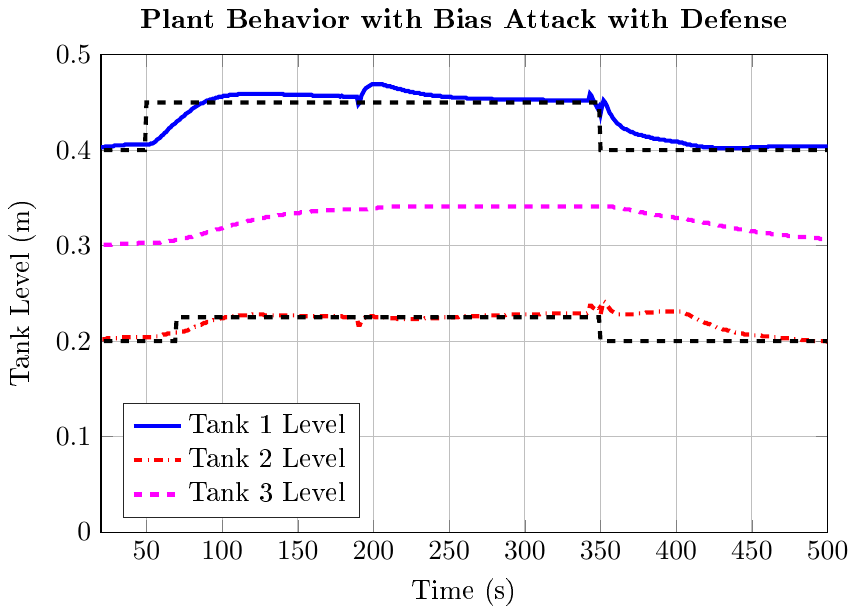 % This file was created by matlab2tikz.
%
\documentclass[tikz]{standalone}
\usepackage[T1]{fontenc}
\usepackage[utf8]{inputenc}
\usepackage{pgfplots}
\usepackage{grffile}
\pgfplotsset{compat=newest}
\usetikzlibrary{plotmarks}
\usepgfplotslibrary{patchplots}
\usepackage{amsmath}

\begin{document}
\definecolor{mycolor1}{rgb}{1.0,0.0,1.0}%
%
\begin{tikzpicture}

\begin{axis}[%
width=0.761\columnwidth,
height=0.5\columnwidth,
at={(0\columnwidth,0\columnwidth)},
scale only axis,
xmin=20,
xmax=500,
xlabel={Time (s)},
xmajorgrids,
ymin=0,
ymax=0.5,
ylabel={Tank Level (m)},
ymajorgrids,
axis background/.style={fill=white},
title style={font=\bfseries},
title={Plant Behavior with Bias Attack with Defense},
legend style={at={(0.03,0.03)},anchor=south west,legend cell align=left,align=left,draw=white!15!black}
]
\addplot [color=blue,solid,line width=1.5pt]
  table[row sep=crcr]{%
0	0.4\\
1	0.4\\
2	0.41\\
3	0.411\\
4	0.409\\
5	0.407\\
6	0.406\\
7	0.405\\
8	0.404\\
9	0.403\\
10	0.403\\
11	0.402\\
12	0.402\\
13	0.402\\
14	0.402\\
15	0.402\\
16	0.402\\
17	0.402\\
18	0.403\\
19	0.403\\
20	0.403\\
21	0.403\\
22	0.403\\
23	0.404\\
24	0.404\\
25	0.404\\
26	0.404\\
27	0.404\\
28	0.404\\
29	0.405\\
30	0.405\\
31	0.405\\
32	0.405\\
33	0.405\\
34	0.405\\
35	0.405\\
36	0.406\\
37	0.406\\
38	0.406\\
39	0.406\\
40	0.406\\
41	0.406\\
42	0.406\\
43	0.406\\
44	0.406\\
45	0.406\\
46	0.406\\
47	0.406\\
48	0.406\\
49	0.406\\
50	0.406\\
51	0.406\\
52	0.406\\
53	0.407\\
54	0.407\\
55	0.408\\
56	0.409\\
57	0.411\\
58	0.412\\
59	0.413\\
60	0.415\\
61	0.416\\
62	0.418\\
63	0.419\\
64	0.421\\
65	0.423\\
66	0.424\\
67	0.426\\
68	0.427\\
69	0.428\\
70	0.43\\
71	0.431\\
72	0.432\\
73	0.434\\
74	0.435\\
75	0.436\\
76	0.438\\
77	0.439\\
78	0.44\\
79	0.441\\
80	0.443\\
81	0.444\\
82	0.445\\
83	0.446\\
84	0.447\\
85	0.448\\
86	0.449\\
87	0.449\\
88	0.45\\
89	0.451\\
90	0.452\\
91	0.452\\
92	0.453\\
93	0.453\\
94	0.454\\
95	0.454\\
96	0.455\\
97	0.455\\
98	0.456\\
99	0.456\\
100	0.456\\
101	0.457\\
102	0.457\\
103	0.457\\
104	0.457\\
105	0.458\\
106	0.458\\
107	0.458\\
108	0.458\\
109	0.458\\
110	0.458\\
111	0.459\\
112	0.459\\
113	0.459\\
114	0.459\\
115	0.459\\
116	0.459\\
117	0.459\\
118	0.459\\
119	0.459\\
120	0.459\\
121	0.459\\
122	0.459\\
123	0.459\\
124	0.459\\
125	0.459\\
126	0.459\\
127	0.459\\
128	0.459\\
129	0.459\\
130	0.459\\
131	0.459\\
132	0.459\\
133	0.459\\
134	0.459\\
135	0.459\\
136	0.459\\
137	0.459\\
138	0.459\\
139	0.459\\
140	0.459\\
141	0.458\\
142	0.458\\
143	0.458\\
144	0.458\\
145	0.458\\
146	0.458\\
147	0.458\\
148	0.458\\
149	0.458\\
150	0.458\\
151	0.458\\
152	0.458\\
153	0.458\\
154	0.458\\
155	0.458\\
156	0.458\\
157	0.458\\
158	0.458\\
159	0.458\\
160	0.457\\
161	0.457\\
162	0.457\\
163	0.457\\
164	0.457\\
165	0.457\\
166	0.457\\
167	0.457\\
168	0.457\\
169	0.457\\
170	0.457\\
171	0.457\\
172	0.457\\
173	0.457\\
174	0.457\\
175	0.457\\
176	0.457\\
177	0.457\\
178	0.456\\
179	0.457\\
180	0.456\\
181	0.456\\
182	0.456\\
183	0.456\\
184	0.456\\
185	0.456\\
186	0.456\\
187	0.456\\
188	0.456\\
189	0.456\\
190	0.448\\
191	0.45\\
192	0.457\\
193	0.46\\
194	0.463\\
195	0.465\\
196	0.466\\
197	0.467\\
198	0.468\\
199	0.469\\
200	0.469\\
201	0.469\\
202	0.469\\
203	0.469\\
204	0.469\\
205	0.469\\
206	0.469\\
207	0.468\\
208	0.468\\
209	0.467\\
210	0.467\\
211	0.467\\
212	0.466\\
213	0.466\\
214	0.465\\
215	0.465\\
216	0.464\\
217	0.464\\
218	0.464\\
219	0.463\\
220	0.463\\
221	0.462\\
222	0.462\\
223	0.462\\
224	0.461\\
225	0.461\\
226	0.461\\
227	0.46\\
228	0.46\\
229	0.46\\
230	0.46\\
231	0.459\\
232	0.459\\
233	0.459\\
234	0.458\\
235	0.458\\
236	0.458\\
237	0.458\\
238	0.458\\
239	0.457\\
240	0.457\\
241	0.457\\
242	0.457\\
243	0.457\\
244	0.457\\
245	0.456\\
246	0.456\\
247	0.456\\
248	0.456\\
249	0.456\\
250	0.456\\
251	0.456\\
252	0.455\\
253	0.455\\
254	0.455\\
255	0.455\\
256	0.455\\
257	0.455\\
258	0.455\\
259	0.455\\
260	0.455\\
261	0.455\\
262	0.454\\
263	0.454\\
264	0.454\\
265	0.454\\
266	0.454\\
267	0.454\\
268	0.454\\
269	0.454\\
270	0.454\\
271	0.454\\
272	0.454\\
273	0.454\\
274	0.454\\
275	0.454\\
276	0.454\\
277	0.454\\
278	0.454\\
279	0.453\\
280	0.453\\
281	0.453\\
282	0.453\\
283	0.453\\
284	0.453\\
285	0.453\\
286	0.453\\
287	0.453\\
288	0.453\\
289	0.453\\
290	0.453\\
291	0.453\\
292	0.453\\
293	0.453\\
294	0.453\\
295	0.453\\
296	0.453\\
297	0.453\\
298	0.453\\
299	0.453\\
300	0.453\\
301	0.453\\
302	0.453\\
303	0.453\\
304	0.453\\
305	0.453\\
306	0.453\\
307	0.453\\
308	0.453\\
309	0.453\\
310	0.453\\
311	0.453\\
312	0.453\\
313	0.452\\
314	0.452\\
315	0.452\\
316	0.452\\
317	0.452\\
318	0.452\\
319	0.452\\
320	0.452\\
321	0.452\\
322	0.452\\
323	0.452\\
324	0.452\\
325	0.452\\
326	0.452\\
327	0.452\\
328	0.452\\
329	0.452\\
330	0.452\\
331	0.452\\
332	0.452\\
333	0.452\\
334	0.452\\
335	0.452\\
336	0.452\\
337	0.452\\
338	0.452\\
339	0.452\\
340	0.452\\
341	0.452\\
342	0.452\\
343	0.459\\
344	0.457\\
345	0.453\\
346	0.45\\
347	0.447\\
348	0.444\\
349	0.446\\
350	0.438\\
351	0.446\\
352	0.452\\
353	0.45\\
354	0.447\\
355	0.443\\
356	0.439\\
357	0.437\\
358	0.434\\
359	0.432\\
360	0.43\\
361	0.428\\
362	0.427\\
363	0.426\\
364	0.424\\
365	0.423\\
366	0.422\\
367	0.422\\
368	0.421\\
369	0.42\\
370	0.419\\
371	0.419\\
372	0.418\\
373	0.417\\
374	0.417\\
375	0.416\\
376	0.416\\
377	0.416\\
378	0.415\\
379	0.415\\
380	0.414\\
381	0.414\\
382	0.414\\
383	0.413\\
384	0.413\\
385	0.412\\
386	0.412\\
387	0.412\\
388	0.412\\
389	0.411\\
390	0.411\\
391	0.411\\
392	0.411\\
393	0.41\\
394	0.41\\
395	0.41\\
396	0.41\\
397	0.409\\
398	0.409\\
399	0.409\\
400	0.409\\
401	0.409\\
402	0.408\\
403	0.408\\
404	0.408\\
405	0.407\\
406	0.407\\
407	0.406\\
408	0.406\\
409	0.406\\
410	0.405\\
411	0.405\\
412	0.405\\
413	0.405\\
414	0.404\\
415	0.404\\
416	0.404\\
417	0.404\\
418	0.403\\
419	0.403\\
420	0.403\\
421	0.403\\
422	0.403\\
423	0.403\\
424	0.403\\
425	0.402\\
426	0.402\\
427	0.402\\
428	0.402\\
429	0.402\\
430	0.402\\
431	0.402\\
432	0.402\\
433	0.402\\
434	0.402\\
435	0.402\\
436	0.402\\
437	0.402\\
438	0.402\\
439	0.402\\
440	0.402\\
441	0.402\\
442	0.402\\
443	0.402\\
444	0.402\\
445	0.402\\
446	0.402\\
447	0.402\\
448	0.402\\
449	0.403\\
450	0.403\\
451	0.403\\
452	0.403\\
453	0.403\\
454	0.403\\
455	0.403\\
456	0.403\\
457	0.403\\
458	0.403\\
459	0.403\\
460	0.403\\
461	0.404\\
462	0.404\\
463	0.404\\
464	0.404\\
465	0.404\\
466	0.404\\
467	0.404\\
468	0.404\\
469	0.404\\
470	0.404\\
471	0.404\\
472	0.404\\
473	0.404\\
474	0.404\\
475	0.404\\
476	0.404\\
477	0.404\\
478	0.404\\
479	0.404\\
480	0.404\\
481	0.404\\
482	0.404\\
483	0.404\\
484	0.404\\
485	0.404\\
486	0.404\\
487	0.404\\
488	0.404\\
489	0.404\\
490	0.404\\
491	0.404\\
492	0.404\\
493	0.404\\
494	0.404\\
495	0.404\\
496	0.404\\
497	0.404\\
498	0.404\\
499	0.404\\
500	0.404\\
};
\addlegendentry{Tank 1 Level};

\addplot [color=red,dashdotted,line width=1.5pt]
  table[row sep=crcr]{%
0	0.2\\
1	0.2\\
2	0.208\\
3	0.209\\
4	0.207\\
5	0.206\\
6	0.205\\
7	0.204\\
8	0.203\\
9	0.202\\
10	0.202\\
11	0.202\\
12	0.202\\
13	0.201\\
14	0.201\\
15	0.201\\
16	0.202\\
17	0.202\\
18	0.202\\
19	0.202\\
20	0.202\\
21	0.202\\
22	0.202\\
23	0.202\\
24	0.203\\
25	0.203\\
26	0.203\\
27	0.203\\
28	0.203\\
29	0.203\\
30	0.203\\
31	0.203\\
32	0.203\\
33	0.204\\
34	0.204\\
35	0.204\\
36	0.204\\
37	0.204\\
38	0.204\\
39	0.204\\
40	0.204\\
41	0.204\\
42	0.204\\
43	0.204\\
44	0.204\\
45	0.204\\
46	0.204\\
47	0.204\\
48	0.204\\
49	0.204\\
50	0.204\\
51	0.204\\
52	0.204\\
53	0.204\\
54	0.204\\
55	0.204\\
56	0.205\\
57	0.205\\
58	0.205\\
59	0.206\\
60	0.206\\
61	0.207\\
62	0.207\\
63	0.207\\
64	0.208\\
65	0.208\\
66	0.208\\
67	0.209\\
68	0.209\\
69	0.209\\
70	0.209\\
71	0.209\\
72	0.209\\
73	0.21\\
74	0.21\\
75	0.21\\
76	0.211\\
77	0.211\\
78	0.212\\
79	0.213\\
80	0.213\\
81	0.214\\
82	0.215\\
83	0.215\\
84	0.216\\
85	0.217\\
86	0.217\\
87	0.218\\
88	0.219\\
89	0.219\\
90	0.22\\
91	0.22\\
92	0.221\\
93	0.221\\
94	0.222\\
95	0.222\\
96	0.223\\
97	0.223\\
98	0.223\\
99	0.224\\
100	0.224\\
101	0.224\\
102	0.225\\
103	0.225\\
104	0.225\\
105	0.225\\
106	0.226\\
107	0.226\\
108	0.226\\
109	0.226\\
110	0.226\\
111	0.227\\
112	0.227\\
113	0.227\\
114	0.227\\
115	0.227\\
116	0.227\\
117	0.227\\
118	0.227\\
119	0.227\\
120	0.228\\
121	0.228\\
122	0.228\\
123	0.228\\
124	0.228\\
125	0.228\\
126	0.228\\
127	0.228\\
128	0.227\\
129	0.227\\
130	0.227\\
131	0.227\\
132	0.227\\
133	0.227\\
134	0.227\\
135	0.227\\
136	0.227\\
137	0.227\\
138	0.227\\
139	0.227\\
140	0.227\\
141	0.227\\
142	0.227\\
143	0.227\\
144	0.227\\
145	0.227\\
146	0.227\\
147	0.227\\
148	0.227\\
149	0.227\\
150	0.226\\
151	0.226\\
152	0.226\\
153	0.226\\
154	0.226\\
155	0.226\\
156	0.226\\
157	0.226\\
158	0.226\\
159	0.226\\
160	0.226\\
161	0.226\\
162	0.226\\
163	0.226\\
164	0.226\\
165	0.226\\
166	0.226\\
167	0.226\\
168	0.226\\
169	0.226\\
170	0.226\\
171	0.226\\
172	0.226\\
173	0.226\\
174	0.226\\
175	0.226\\
176	0.226\\
177	0.226\\
178	0.226\\
179	0.226\\
180	0.225\\
181	0.225\\
182	0.225\\
183	0.225\\
184	0.225\\
185	0.225\\
186	0.225\\
187	0.225\\
188	0.225\\
189	0.225\\
190	0.217\\
191	0.217\\
192	0.221\\
193	0.223\\
194	0.224\\
195	0.225\\
196	0.225\\
197	0.225\\
198	0.226\\
199	0.226\\
200	0.226\\
201	0.225\\
202	0.225\\
203	0.225\\
204	0.225\\
205	0.225\\
206	0.225\\
207	0.225\\
208	0.224\\
209	0.224\\
210	0.224\\
211	0.224\\
212	0.224\\
213	0.224\\
214	0.224\\
215	0.224\\
216	0.223\\
217	0.223\\
218	0.223\\
219	0.223\\
220	0.223\\
221	0.223\\
222	0.223\\
223	0.223\\
224	0.223\\
225	0.223\\
226	0.223\\
227	0.223\\
228	0.223\\
229	0.223\\
230	0.223\\
231	0.223\\
232	0.223\\
233	0.223\\
234	0.224\\
235	0.224\\
236	0.224\\
237	0.224\\
238	0.224\\
239	0.224\\
240	0.224\\
241	0.224\\
242	0.224\\
243	0.224\\
244	0.224\\
245	0.225\\
246	0.225\\
247	0.225\\
248	0.225\\
249	0.225\\
250	0.225\\
251	0.225\\
252	0.225\\
253	0.225\\
254	0.225\\
255	0.225\\
256	0.225\\
257	0.226\\
258	0.226\\
259	0.226\\
260	0.226\\
261	0.226\\
262	0.226\\
263	0.226\\
264	0.226\\
265	0.226\\
266	0.226\\
267	0.226\\
268	0.226\\
269	0.226\\
270	0.226\\
271	0.227\\
272	0.227\\
273	0.227\\
274	0.227\\
275	0.227\\
276	0.227\\
277	0.227\\
278	0.227\\
279	0.227\\
280	0.227\\
281	0.227\\
282	0.227\\
283	0.227\\
284	0.227\\
285	0.227\\
286	0.227\\
287	0.227\\
288	0.228\\
289	0.228\\
290	0.228\\
291	0.228\\
292	0.228\\
293	0.228\\
294	0.228\\
295	0.228\\
296	0.228\\
297	0.228\\
298	0.228\\
299	0.228\\
300	0.228\\
301	0.228\\
302	0.228\\
303	0.228\\
304	0.228\\
305	0.228\\
306	0.228\\
307	0.228\\
308	0.228\\
309	0.228\\
310	0.228\\
311	0.229\\
312	0.229\\
313	0.229\\
314	0.229\\
315	0.229\\
316	0.229\\
317	0.229\\
318	0.229\\
319	0.229\\
320	0.229\\
321	0.229\\
322	0.229\\
323	0.229\\
324	0.229\\
325	0.229\\
326	0.229\\
327	0.229\\
328	0.229\\
329	0.229\\
330	0.229\\
331	0.229\\
332	0.229\\
333	0.229\\
334	0.229\\
335	0.229\\
336	0.229\\
337	0.229\\
338	0.229\\
339	0.229\\
340	0.229\\
341	0.229\\
342	0.23\\
343	0.237\\
344	0.237\\
345	0.235\\
346	0.234\\
347	0.233\\
348	0.232\\
349	0.234\\
350	0.228\\
351	0.235\\
352	0.242\\
353	0.241\\
354	0.238\\
355	0.236\\
356	0.234\\
357	0.232\\
358	0.231\\
359	0.23\\
360	0.229\\
361	0.229\\
362	0.228\\
363	0.228\\
364	0.228\\
365	0.228\\
366	0.228\\
367	0.228\\
368	0.228\\
369	0.228\\
370	0.228\\
371	0.228\\
372	0.228\\
373	0.228\\
374	0.229\\
375	0.229\\
376	0.229\\
377	0.229\\
378	0.229\\
379	0.229\\
380	0.23\\
381	0.23\\
382	0.23\\
383	0.23\\
384	0.23\\
385	0.23\\
386	0.23\\
387	0.23\\
388	0.231\\
389	0.231\\
390	0.231\\
391	0.231\\
392	0.231\\
393	0.231\\
394	0.231\\
395	0.231\\
396	0.231\\
397	0.231\\
398	0.231\\
399	0.231\\
400	0.231\\
401	0.231\\
402	0.231\\
403	0.231\\
404	0.23\\
405	0.23\\
406	0.229\\
407	0.228\\
408	0.228\\
409	0.227\\
410	0.226\\
411	0.225\\
412	0.225\\
413	0.224\\
414	0.223\\
415	0.222\\
416	0.222\\
417	0.221\\
418	0.22\\
419	0.219\\
420	0.219\\
421	0.218\\
422	0.218\\
423	0.217\\
424	0.216\\
425	0.216\\
426	0.215\\
427	0.214\\
428	0.214\\
429	0.213\\
430	0.213\\
431	0.212\\
432	0.212\\
433	0.212\\
434	0.211\\
435	0.211\\
436	0.21\\
437	0.21\\
438	0.21\\
439	0.209\\
440	0.209\\
441	0.209\\
442	0.208\\
443	0.208\\
444	0.208\\
445	0.207\\
446	0.207\\
447	0.207\\
448	0.207\\
449	0.207\\
450	0.207\\
451	0.206\\
452	0.206\\
453	0.206\\
454	0.206\\
455	0.206\\
456	0.206\\
457	0.205\\
458	0.205\\
459	0.205\\
460	0.205\\
461	0.205\\
462	0.205\\
463	0.204\\
464	0.204\\
465	0.204\\
466	0.204\\
467	0.204\\
468	0.204\\
469	0.203\\
470	0.203\\
471	0.203\\
472	0.203\\
473	0.203\\
474	0.203\\
475	0.203\\
476	0.202\\
477	0.202\\
478	0.202\\
479	0.202\\
480	0.202\\
481	0.202\\
482	0.202\\
483	0.201\\
484	0.201\\
485	0.201\\
486	0.201\\
487	0.201\\
488	0.201\\
489	0.201\\
490	0.201\\
491	0.2\\
492	0.2\\
493	0.2\\
494	0.2\\
495	0.2\\
496	0.2\\
497	0.2\\
498	0.2\\
499	0.2\\
500	0.199\\
};
\addlegendentry{Tank 2 Level};

\addplot [color=mycolor1,dashed,line width=1.5pt]
  table[row sep=crcr]{%
0	0.3\\
1	0.3\\
2	0.3\\
3	0.3\\
4	0.301\\
5	0.301\\
6	0.301\\
7	0.301\\
8	0.301\\
9	0.301\\
10	0.301\\
11	0.301\\
12	0.301\\
13	0.301\\
14	0.301\\
15	0.301\\
16	0.301\\
17	0.301\\
18	0.301\\
19	0.301\\
20	0.301\\
21	0.301\\
22	0.301\\
23	0.301\\
24	0.301\\
25	0.301\\
26	0.301\\
27	0.301\\
28	0.302\\
29	0.302\\
30	0.302\\
31	0.302\\
32	0.302\\
33	0.302\\
34	0.302\\
35	0.302\\
36	0.302\\
37	0.302\\
38	0.302\\
39	0.302\\
40	0.302\\
41	0.302\\
42	0.302\\
43	0.302\\
44	0.302\\
45	0.303\\
46	0.303\\
47	0.303\\
48	0.303\\
49	0.303\\
50	0.303\\
51	0.303\\
52	0.303\\
53	0.303\\
54	0.303\\
55	0.303\\
56	0.303\\
57	0.303\\
58	0.303\\
59	0.303\\
60	0.304\\
61	0.304\\
62	0.304\\
63	0.304\\
64	0.304\\
65	0.305\\
66	0.305\\
67	0.305\\
68	0.305\\
69	0.306\\
70	0.306\\
71	0.306\\
72	0.307\\
73	0.307\\
74	0.307\\
75	0.308\\
76	0.308\\
77	0.308\\
78	0.309\\
79	0.309\\
80	0.309\\
81	0.31\\
82	0.31\\
83	0.311\\
84	0.311\\
85	0.311\\
86	0.312\\
87	0.312\\
88	0.313\\
89	0.313\\
90	0.314\\
91	0.314\\
92	0.315\\
93	0.315\\
94	0.316\\
95	0.316\\
96	0.317\\
97	0.317\\
98	0.317\\
99	0.318\\
100	0.318\\
101	0.319\\
102	0.319\\
103	0.32\\
104	0.32\\
105	0.321\\
106	0.321\\
107	0.322\\
108	0.322\\
109	0.322\\
110	0.323\\
111	0.323\\
112	0.324\\
113	0.324\\
114	0.324\\
115	0.325\\
116	0.325\\
117	0.326\\
118	0.326\\
119	0.326\\
120	0.327\\
121	0.327\\
122	0.327\\
123	0.328\\
124	0.328\\
125	0.328\\
126	0.329\\
127	0.329\\
128	0.329\\
129	0.33\\
130	0.33\\
131	0.33\\
132	0.33\\
133	0.331\\
134	0.331\\
135	0.331\\
136	0.331\\
137	0.332\\
138	0.332\\
139	0.332\\
140	0.332\\
141	0.333\\
142	0.333\\
143	0.333\\
144	0.333\\
145	0.333\\
146	0.334\\
147	0.334\\
148	0.334\\
149	0.334\\
150	0.334\\
151	0.334\\
152	0.335\\
153	0.335\\
154	0.335\\
155	0.335\\
156	0.335\\
157	0.335\\
158	0.335\\
159	0.336\\
160	0.336\\
161	0.336\\
162	0.336\\
163	0.336\\
164	0.336\\
165	0.336\\
166	0.336\\
167	0.337\\
168	0.337\\
169	0.337\\
170	0.337\\
171	0.337\\
172	0.337\\
173	0.337\\
174	0.337\\
175	0.337\\
176	0.337\\
177	0.337\\
178	0.338\\
179	0.338\\
180	0.338\\
181	0.338\\
182	0.338\\
183	0.338\\
184	0.338\\
185	0.338\\
186	0.338\\
187	0.338\\
188	0.338\\
189	0.338\\
190	0.338\\
191	0.338\\
192	0.338\\
193	0.338\\
194	0.338\\
195	0.338\\
196	0.338\\
197	0.339\\
198	0.339\\
199	0.339\\
200	0.339\\
201	0.339\\
202	0.339\\
203	0.34\\
204	0.34\\
205	0.34\\
206	0.34\\
207	0.34\\
208	0.34\\
209	0.34\\
210	0.341\\
211	0.341\\
212	0.341\\
213	0.341\\
214	0.341\\
215	0.341\\
216	0.341\\
217	0.341\\
218	0.341\\
219	0.341\\
220	0.341\\
221	0.341\\
222	0.341\\
223	0.341\\
224	0.341\\
225	0.341\\
226	0.341\\
227	0.341\\
228	0.341\\
229	0.341\\
230	0.341\\
231	0.341\\
232	0.341\\
233	0.341\\
234	0.341\\
235	0.341\\
236	0.341\\
237	0.341\\
238	0.341\\
239	0.341\\
240	0.341\\
241	0.341\\
242	0.341\\
243	0.341\\
244	0.341\\
245	0.341\\
246	0.341\\
247	0.341\\
248	0.341\\
249	0.341\\
250	0.341\\
251	0.341\\
252	0.341\\
253	0.341\\
254	0.341\\
255	0.341\\
256	0.341\\
257	0.341\\
258	0.341\\
259	0.341\\
260	0.341\\
261	0.341\\
262	0.341\\
263	0.341\\
264	0.341\\
265	0.341\\
266	0.341\\
267	0.341\\
268	0.341\\
269	0.341\\
270	0.341\\
271	0.341\\
272	0.341\\
273	0.341\\
274	0.341\\
275	0.341\\
276	0.341\\
277	0.341\\
278	0.341\\
279	0.341\\
280	0.341\\
281	0.341\\
282	0.341\\
283	0.341\\
284	0.341\\
285	0.341\\
286	0.341\\
287	0.341\\
288	0.341\\
289	0.341\\
290	0.341\\
291	0.341\\
292	0.341\\
293	0.341\\
294	0.341\\
295	0.341\\
296	0.341\\
297	0.341\\
298	0.341\\
299	0.341\\
300	0.341\\
301	0.341\\
302	0.341\\
303	0.341\\
304	0.341\\
305	0.341\\
306	0.341\\
307	0.341\\
308	0.341\\
309	0.341\\
310	0.341\\
311	0.341\\
312	0.341\\
313	0.341\\
314	0.341\\
315	0.341\\
316	0.341\\
317	0.341\\
318	0.341\\
319	0.341\\
320	0.341\\
321	0.341\\
322	0.341\\
323	0.341\\
324	0.341\\
325	0.341\\
326	0.341\\
327	0.341\\
328	0.341\\
329	0.341\\
330	0.341\\
331	0.341\\
332	0.341\\
333	0.341\\
334	0.341\\
335	0.341\\
336	0.341\\
337	0.341\\
338	0.341\\
339	0.341\\
340	0.341\\
341	0.341\\
342	0.341\\
343	0.341\\
344	0.341\\
345	0.341\\
346	0.341\\
347	0.341\\
348	0.341\\
349	0.341\\
350	0.341\\
351	0.341\\
352	0.341\\
353	0.341\\
354	0.341\\
355	0.341\\
356	0.341\\
357	0.341\\
358	0.341\\
359	0.34\\
360	0.34\\
361	0.34\\
362	0.34\\
363	0.339\\
364	0.339\\
365	0.339\\
366	0.338\\
367	0.338\\
368	0.338\\
369	0.338\\
370	0.337\\
371	0.337\\
372	0.337\\
373	0.336\\
374	0.336\\
375	0.336\\
376	0.335\\
377	0.335\\
378	0.335\\
379	0.334\\
380	0.334\\
381	0.334\\
382	0.334\\
383	0.333\\
384	0.333\\
385	0.333\\
386	0.332\\
387	0.332\\
388	0.332\\
389	0.332\\
390	0.331\\
391	0.331\\
392	0.331\\
393	0.331\\
394	0.33\\
395	0.33\\
396	0.33\\
397	0.33\\
398	0.33\\
399	0.329\\
400	0.329\\
401	0.329\\
402	0.329\\
403	0.328\\
404	0.328\\
405	0.328\\
406	0.328\\
407	0.328\\
408	0.327\\
409	0.327\\
410	0.327\\
411	0.326\\
412	0.326\\
413	0.326\\
414	0.326\\
415	0.325\\
416	0.325\\
417	0.325\\
418	0.324\\
419	0.324\\
420	0.324\\
421	0.324\\
422	0.323\\
423	0.323\\
424	0.323\\
425	0.322\\
426	0.322\\
427	0.322\\
428	0.321\\
429	0.321\\
430	0.321\\
431	0.32\\
432	0.32\\
433	0.32\\
434	0.32\\
435	0.319\\
436	0.319\\
437	0.319\\
438	0.318\\
439	0.318\\
440	0.318\\
441	0.317\\
442	0.317\\
443	0.317\\
444	0.317\\
445	0.316\\
446	0.316\\
447	0.316\\
448	0.316\\
449	0.315\\
450	0.315\\
451	0.315\\
452	0.315\\
453	0.314\\
454	0.314\\
455	0.314\\
456	0.314\\
457	0.314\\
458	0.313\\
459	0.313\\
460	0.313\\
461	0.313\\
462	0.313\\
463	0.312\\
464	0.312\\
465	0.312\\
466	0.312\\
467	0.312\\
468	0.311\\
469	0.311\\
470	0.311\\
471	0.311\\
472	0.311\\
473	0.311\\
474	0.31\\
475	0.31\\
476	0.31\\
477	0.31\\
478	0.31\\
479	0.31\\
480	0.309\\
481	0.309\\
482	0.309\\
483	0.309\\
484	0.309\\
485	0.309\\
486	0.309\\
487	0.309\\
488	0.308\\
489	0.308\\
490	0.308\\
491	0.308\\
492	0.308\\
493	0.308\\
494	0.308\\
495	0.307\\
496	0.307\\
497	0.307\\
498	0.307\\
499	0.307\\
500	0.307\\
};
\addlegendentry{Tank 3 Level};

\addplot [color=black,dashed,line width=1.5pt,forget plot]
  table[row sep=crcr]{%
0	0.4\\
1	0.4\\
2	0.4\\
3	0.4\\
4	0.4\\
5	0.4\\
6	0.4\\
7	0.4\\
8	0.4\\
9	0.4\\
10	0.4\\
11	0.4\\
12	0.4\\
13	0.4\\
14	0.4\\
15	0.4\\
16	0.4\\
17	0.4\\
18	0.4\\
19	0.4\\
20	0.4\\
21	0.4\\
22	0.4\\
23	0.4\\
24	0.4\\
25	0.4\\
26	0.4\\
27	0.4\\
28	0.4\\
29	0.4\\
30	0.4\\
31	0.4\\
32	0.4\\
33	0.4\\
34	0.4\\
35	0.4\\
36	0.4\\
37	0.4\\
38	0.4\\
39	0.4\\
40	0.4\\
41	0.4\\
42	0.4\\
43	0.4\\
44	0.4\\
45	0.4\\
46	0.4\\
47	0.4\\
48	0.4\\
49	0.4\\
50	0.45\\
51	0.45\\
52	0.45\\
53	0.45\\
54	0.45\\
55	0.45\\
56	0.45\\
57	0.45\\
58	0.45\\
59	0.45\\
60	0.45\\
61	0.45\\
62	0.45\\
63	0.45\\
64	0.45\\
65	0.45\\
66	0.45\\
67	0.45\\
68	0.45\\
69	0.45\\
70	0.45\\
71	0.45\\
72	0.45\\
73	0.45\\
74	0.45\\
75	0.45\\
76	0.45\\
77	0.45\\
78	0.45\\
79	0.45\\
80	0.45\\
81	0.45\\
82	0.45\\
83	0.45\\
84	0.45\\
85	0.45\\
86	0.45\\
87	0.45\\
88	0.45\\
89	0.45\\
90	0.45\\
91	0.45\\
92	0.45\\
93	0.45\\
94	0.45\\
95	0.45\\
96	0.45\\
97	0.45\\
98	0.45\\
99	0.45\\
100	0.45\\
101	0.45\\
102	0.45\\
103	0.45\\
104	0.45\\
105	0.45\\
106	0.45\\
107	0.45\\
108	0.45\\
109	0.45\\
110	0.45\\
111	0.45\\
112	0.45\\
113	0.45\\
114	0.45\\
115	0.45\\
116	0.45\\
117	0.45\\
118	0.45\\
119	0.45\\
120	0.45\\
121	0.45\\
122	0.45\\
123	0.45\\
124	0.45\\
125	0.45\\
126	0.45\\
127	0.45\\
128	0.45\\
129	0.45\\
130	0.45\\
131	0.45\\
132	0.45\\
133	0.45\\
134	0.45\\
135	0.45\\
136	0.45\\
137	0.45\\
138	0.45\\
139	0.45\\
140	0.45\\
141	0.45\\
142	0.45\\
143	0.45\\
144	0.45\\
145	0.45\\
146	0.45\\
147	0.45\\
148	0.45\\
149	0.45\\
150	0.45\\
151	0.45\\
152	0.45\\
153	0.45\\
154	0.45\\
155	0.45\\
156	0.45\\
157	0.45\\
158	0.45\\
159	0.45\\
160	0.45\\
161	0.45\\
162	0.45\\
163	0.45\\
164	0.45\\
165	0.45\\
166	0.45\\
167	0.45\\
168	0.45\\
169	0.45\\
170	0.45\\
171	0.45\\
172	0.45\\
173	0.45\\
174	0.45\\
175	0.45\\
176	0.45\\
177	0.45\\
178	0.45\\
179	0.45\\
180	0.45\\
181	0.45\\
182	0.45\\
183	0.45\\
184	0.45\\
185	0.45\\
186	0.45\\
187	0.45\\
188	0.45\\
189	0.45\\
190	0.45\\
191	0.45\\
192	0.45\\
193	0.45\\
194	0.45\\
195	0.45\\
196	0.45\\
197	0.45\\
198	0.45\\
199	0.45\\
200	0.45\\
201	0.45\\
202	0.45\\
203	0.45\\
204	0.45\\
205	0.45\\
206	0.45\\
207	0.45\\
208	0.45\\
209	0.45\\
210	0.45\\
211	0.45\\
212	0.45\\
213	0.45\\
214	0.45\\
215	0.45\\
216	0.45\\
217	0.45\\
218	0.45\\
219	0.45\\
220	0.45\\
221	0.45\\
222	0.45\\
223	0.45\\
224	0.45\\
225	0.45\\
226	0.45\\
227	0.45\\
228	0.45\\
229	0.45\\
230	0.45\\
231	0.45\\
232	0.45\\
233	0.45\\
234	0.45\\
235	0.45\\
236	0.45\\
237	0.45\\
238	0.45\\
239	0.45\\
240	0.45\\
241	0.45\\
242	0.45\\
243	0.45\\
244	0.45\\
245	0.45\\
246	0.45\\
247	0.45\\
248	0.45\\
249	0.45\\
250	0.45\\
251	0.45\\
252	0.45\\
253	0.45\\
254	0.45\\
255	0.45\\
256	0.45\\
257	0.45\\
258	0.45\\
259	0.45\\
260	0.45\\
261	0.45\\
262	0.45\\
263	0.45\\
264	0.45\\
265	0.45\\
266	0.45\\
267	0.45\\
268	0.45\\
269	0.45\\
270	0.45\\
271	0.45\\
272	0.45\\
273	0.45\\
274	0.45\\
275	0.45\\
276	0.45\\
277	0.45\\
278	0.45\\
279	0.45\\
280	0.45\\
281	0.45\\
282	0.45\\
283	0.45\\
284	0.45\\
285	0.45\\
286	0.45\\
287	0.45\\
288	0.45\\
289	0.45\\
290	0.45\\
291	0.45\\
292	0.45\\
293	0.45\\
294	0.45\\
295	0.45\\
296	0.45\\
297	0.45\\
298	0.45\\
299	0.45\\
300	0.45\\
301	0.45\\
302	0.45\\
303	0.45\\
304	0.45\\
305	0.45\\
306	0.45\\
307	0.45\\
308	0.45\\
309	0.45\\
310	0.45\\
311	0.45\\
312	0.45\\
313	0.45\\
314	0.45\\
315	0.45\\
316	0.45\\
317	0.45\\
318	0.45\\
319	0.45\\
320	0.45\\
321	0.45\\
322	0.45\\
323	0.45\\
324	0.45\\
325	0.45\\
326	0.45\\
327	0.45\\
328	0.45\\
329	0.45\\
330	0.45\\
331	0.45\\
332	0.45\\
333	0.45\\
334	0.45\\
335	0.45\\
336	0.45\\
337	0.45\\
338	0.45\\
339	0.45\\
340	0.45\\
341	0.45\\
342	0.45\\
343	0.45\\
344	0.45\\
345	0.45\\
346	0.45\\
347	0.45\\
348	0.45\\
349	0.45\\
350	0.4\\
351	0.4\\
352	0.4\\
353	0.4\\
354	0.4\\
355	0.4\\
356	0.4\\
357	0.4\\
358	0.4\\
359	0.4\\
360	0.4\\
361	0.4\\
362	0.4\\
363	0.4\\
364	0.4\\
365	0.4\\
366	0.4\\
367	0.4\\
368	0.4\\
369	0.4\\
370	0.4\\
371	0.4\\
372	0.4\\
373	0.4\\
374	0.4\\
375	0.4\\
376	0.4\\
377	0.4\\
378	0.4\\
379	0.4\\
380	0.4\\
381	0.4\\
382	0.4\\
383	0.4\\
384	0.4\\
385	0.4\\
386	0.4\\
387	0.4\\
388	0.4\\
389	0.4\\
390	0.4\\
391	0.4\\
392	0.4\\
393	0.4\\
394	0.4\\
395	0.4\\
396	0.4\\
397	0.4\\
398	0.4\\
399	0.4\\
400	0.4\\
401	0.4\\
402	0.4\\
403	0.4\\
404	0.4\\
405	0.4\\
406	0.4\\
407	0.4\\
408	0.4\\
409	0.4\\
410	0.4\\
411	0.4\\
412	0.4\\
413	0.4\\
414	0.4\\
415	0.4\\
416	0.4\\
417	0.4\\
418	0.4\\
419	0.4\\
420	0.4\\
421	0.4\\
422	0.4\\
423	0.4\\
424	0.4\\
425	0.4\\
426	0.4\\
427	0.4\\
428	0.4\\
429	0.4\\
430	0.4\\
431	0.4\\
432	0.4\\
433	0.4\\
434	0.4\\
435	0.4\\
436	0.4\\
437	0.4\\
438	0.4\\
439	0.4\\
440	0.4\\
441	0.4\\
442	0.4\\
443	0.4\\
444	0.4\\
445	0.4\\
446	0.4\\
447	0.4\\
448	0.4\\
449	0.4\\
450	0.4\\
451	0.4\\
452	0.4\\
453	0.4\\
454	0.4\\
455	0.4\\
456	0.4\\
457	0.4\\
458	0.4\\
459	0.4\\
460	0.4\\
461	0.4\\
462	0.4\\
463	0.4\\
464	0.4\\
465	0.4\\
466	0.4\\
467	0.4\\
468	0.4\\
469	0.4\\
470	0.4\\
471	0.4\\
472	0.4\\
473	0.4\\
474	0.4\\
475	0.4\\
476	0.4\\
477	0.4\\
478	0.4\\
479	0.4\\
480	0.4\\
481	0.4\\
482	0.4\\
483	0.4\\
484	0.4\\
485	0.4\\
486	0.4\\
487	0.4\\
488	0.4\\
489	0.4\\
490	0.4\\
491	0.4\\
492	0.4\\
493	0.4\\
494	0.4\\
495	0.4\\
496	0.4\\
497	0.4\\
498	0.4\\
499	0.4\\
500	0.4\\
};
\addplot [color=black,dashed,line width=1.5pt,forget plot]
  table[row sep=crcr]{%
0	0.2\\
1	0.2\\
2	0.2\\
3	0.2\\
4	0.2\\
5	0.2\\
6	0.2\\
7	0.2\\
8	0.2\\
9	0.2\\
10	0.2\\
11	0.2\\
12	0.2\\
13	0.2\\
14	0.2\\
15	0.2\\
16	0.2\\
17	0.2\\
18	0.2\\
19	0.2\\
20	0.2\\
21	0.2\\
22	0.2\\
23	0.2\\
24	0.2\\
25	0.2\\
26	0.2\\
27	0.2\\
28	0.2\\
29	0.2\\
30	0.2\\
31	0.2\\
32	0.2\\
33	0.2\\
34	0.2\\
35	0.2\\
36	0.2\\
37	0.2\\
38	0.2\\
39	0.2\\
40	0.2\\
41	0.2\\
42	0.2\\
43	0.2\\
44	0.2\\
45	0.2\\
46	0.2\\
47	0.2\\
48	0.2\\
49	0.2\\
50	0.2\\
51	0.2\\
52	0.2\\
53	0.2\\
54	0.2\\
55	0.2\\
56	0.2\\
57	0.2\\
58	0.2\\
59	0.2\\
60	0.2\\
61	0.2\\
62	0.2\\
63	0.2\\
64	0.2\\
65	0.2\\
66	0.2\\
67	0.2\\
68	0.2\\
69	0.2\\
70	0.225\\
71	0.225\\
72	0.225\\
73	0.225\\
74	0.225\\
75	0.225\\
76	0.225\\
77	0.225\\
78	0.225\\
79	0.225\\
80	0.225\\
81	0.225\\
82	0.225\\
83	0.225\\
84	0.225\\
85	0.225\\
86	0.225\\
87	0.225\\
88	0.225\\
89	0.225\\
90	0.225\\
91	0.225\\
92	0.225\\
93	0.225\\
94	0.225\\
95	0.225\\
96	0.225\\
97	0.225\\
98	0.225\\
99	0.225\\
100	0.225\\
101	0.225\\
102	0.225\\
103	0.225\\
104	0.225\\
105	0.225\\
106	0.225\\
107	0.225\\
108	0.225\\
109	0.225\\
110	0.225\\
111	0.225\\
112	0.225\\
113	0.225\\
114	0.225\\
115	0.225\\
116	0.225\\
117	0.225\\
118	0.225\\
119	0.225\\
120	0.225\\
121	0.225\\
122	0.225\\
123	0.225\\
124	0.225\\
125	0.225\\
126	0.225\\
127	0.225\\
128	0.225\\
129	0.225\\
130	0.225\\
131	0.225\\
132	0.225\\
133	0.225\\
134	0.225\\
135	0.225\\
136	0.225\\
137	0.225\\
138	0.225\\
139	0.225\\
140	0.225\\
141	0.225\\
142	0.225\\
143	0.225\\
144	0.225\\
145	0.225\\
146	0.225\\
147	0.225\\
148	0.225\\
149	0.225\\
150	0.225\\
151	0.225\\
152	0.225\\
153	0.225\\
154	0.225\\
155	0.225\\
156	0.225\\
157	0.225\\
158	0.225\\
159	0.225\\
160	0.225\\
161	0.225\\
162	0.225\\
163	0.225\\
164	0.225\\
165	0.225\\
166	0.225\\
167	0.225\\
168	0.225\\
169	0.225\\
170	0.225\\
171	0.225\\
172	0.225\\
173	0.225\\
174	0.225\\
175	0.225\\
176	0.225\\
177	0.225\\
178	0.225\\
179	0.225\\
180	0.225\\
181	0.225\\
182	0.225\\
183	0.225\\
184	0.225\\
185	0.225\\
186	0.225\\
187	0.225\\
188	0.225\\
189	0.225\\
190	0.225\\
191	0.225\\
192	0.225\\
193	0.225\\
194	0.225\\
195	0.225\\
196	0.225\\
197	0.225\\
198	0.225\\
199	0.225\\
200	0.225\\
201	0.225\\
202	0.225\\
203	0.225\\
204	0.225\\
205	0.225\\
206	0.225\\
207	0.225\\
208	0.225\\
209	0.225\\
210	0.225\\
211	0.225\\
212	0.225\\
213	0.225\\
214	0.225\\
215	0.225\\
216	0.225\\
217	0.225\\
218	0.225\\
219	0.225\\
220	0.225\\
221	0.225\\
222	0.225\\
223	0.225\\
224	0.225\\
225	0.225\\
226	0.225\\
227	0.225\\
228	0.225\\
229	0.225\\
230	0.225\\
231	0.225\\
232	0.225\\
233	0.225\\
234	0.225\\
235	0.225\\
236	0.225\\
237	0.225\\
238	0.225\\
239	0.225\\
240	0.225\\
241	0.225\\
242	0.225\\
243	0.225\\
244	0.225\\
245	0.225\\
246	0.225\\
247	0.225\\
248	0.225\\
249	0.225\\
250	0.225\\
251	0.225\\
252	0.225\\
253	0.225\\
254	0.225\\
255	0.225\\
256	0.225\\
257	0.225\\
258	0.225\\
259	0.225\\
260	0.225\\
261	0.225\\
262	0.225\\
263	0.225\\
264	0.225\\
265	0.225\\
266	0.225\\
267	0.225\\
268	0.225\\
269	0.225\\
270	0.225\\
271	0.225\\
272	0.225\\
273	0.225\\
274	0.225\\
275	0.225\\
276	0.225\\
277	0.225\\
278	0.225\\
279	0.225\\
280	0.225\\
281	0.225\\
282	0.225\\
283	0.225\\
284	0.225\\
285	0.225\\
286	0.225\\
287	0.225\\
288	0.225\\
289	0.225\\
290	0.225\\
291	0.225\\
292	0.225\\
293	0.225\\
294	0.225\\
295	0.225\\
296	0.225\\
297	0.225\\
298	0.225\\
299	0.225\\
300	0.225\\
301	0.225\\
302	0.225\\
303	0.225\\
304	0.225\\
305	0.225\\
306	0.225\\
307	0.225\\
308	0.225\\
309	0.225\\
310	0.225\\
311	0.225\\
312	0.225\\
313	0.225\\
314	0.225\\
315	0.225\\
316	0.225\\
317	0.225\\
318	0.225\\
319	0.225\\
320	0.225\\
321	0.225\\
322	0.225\\
323	0.225\\
324	0.225\\
325	0.225\\
326	0.225\\
327	0.225\\
328	0.225\\
329	0.225\\
330	0.225\\
331	0.225\\
332	0.225\\
333	0.225\\
334	0.225\\
335	0.225\\
336	0.225\\
337	0.225\\
338	0.225\\
339	0.225\\
340	0.225\\
341	0.225\\
342	0.225\\
343	0.225\\
344	0.225\\
345	0.225\\
346	0.225\\
347	0.225\\
348	0.225\\
349	0.225\\
350	0.2\\
351	0.2\\
352	0.2\\
353	0.2\\
354	0.2\\
355	0.2\\
356	0.2\\
357	0.2\\
358	0.2\\
359	0.2\\
360	0.2\\
361	0.2\\
362	0.2\\
363	0.2\\
364	0.2\\
365	0.2\\
366	0.2\\
367	0.2\\
368	0.2\\
369	0.2\\
370	0.2\\
371	0.2\\
372	0.2\\
373	0.2\\
374	0.2\\
375	0.2\\
376	0.2\\
377	0.2\\
378	0.2\\
379	0.2\\
380	0.2\\
381	0.2\\
382	0.2\\
383	0.2\\
384	0.2\\
385	0.2\\
386	0.2\\
387	0.2\\
388	0.2\\
389	0.2\\
390	0.2\\
391	0.2\\
392	0.2\\
393	0.2\\
394	0.2\\
395	0.2\\
396	0.2\\
397	0.2\\
398	0.2\\
399	0.2\\
400	0.2\\
401	0.2\\
402	0.2\\
403	0.2\\
404	0.2\\
405	0.2\\
406	0.2\\
407	0.2\\
408	0.2\\
409	0.2\\
410	0.2\\
411	0.2\\
412	0.2\\
413	0.2\\
414	0.2\\
415	0.2\\
416	0.2\\
417	0.2\\
418	0.2\\
419	0.2\\
420	0.2\\
421	0.2\\
422	0.2\\
423	0.2\\
424	0.2\\
425	0.2\\
426	0.2\\
427	0.2\\
428	0.2\\
429	0.2\\
430	0.2\\
431	0.2\\
432	0.2\\
433	0.2\\
434	0.2\\
435	0.2\\
436	0.2\\
437	0.2\\
438	0.2\\
439	0.2\\
440	0.2\\
441	0.2\\
442	0.2\\
443	0.2\\
444	0.2\\
445	0.2\\
446	0.2\\
447	0.2\\
448	0.2\\
449	0.2\\
450	0.2\\
451	0.2\\
452	0.2\\
453	0.2\\
454	0.2\\
455	0.2\\
456	0.2\\
457	0.2\\
458	0.2\\
459	0.2\\
460	0.2\\
461	0.2\\
462	0.2\\
463	0.2\\
464	0.2\\
465	0.2\\
466	0.2\\
467	0.2\\
468	0.2\\
469	0.2\\
470	0.2\\
471	0.2\\
472	0.2\\
473	0.2\\
474	0.2\\
475	0.2\\
476	0.2\\
477	0.2\\
478	0.2\\
479	0.2\\
480	0.2\\
481	0.2\\
482	0.2\\
483	0.2\\
484	0.2\\
485	0.2\\
486	0.2\\
487	0.2\\
488	0.2\\
489	0.2\\
490	0.2\\
491	0.2\\
492	0.2\\
493	0.2\\
494	0.2\\
495	0.2\\
496	0.2\\
497	0.2\\
498	0.2\\
499	0.2\\
500	0.2\\
};
\end{axis}
\end{tikzpicture}%
\end{document}